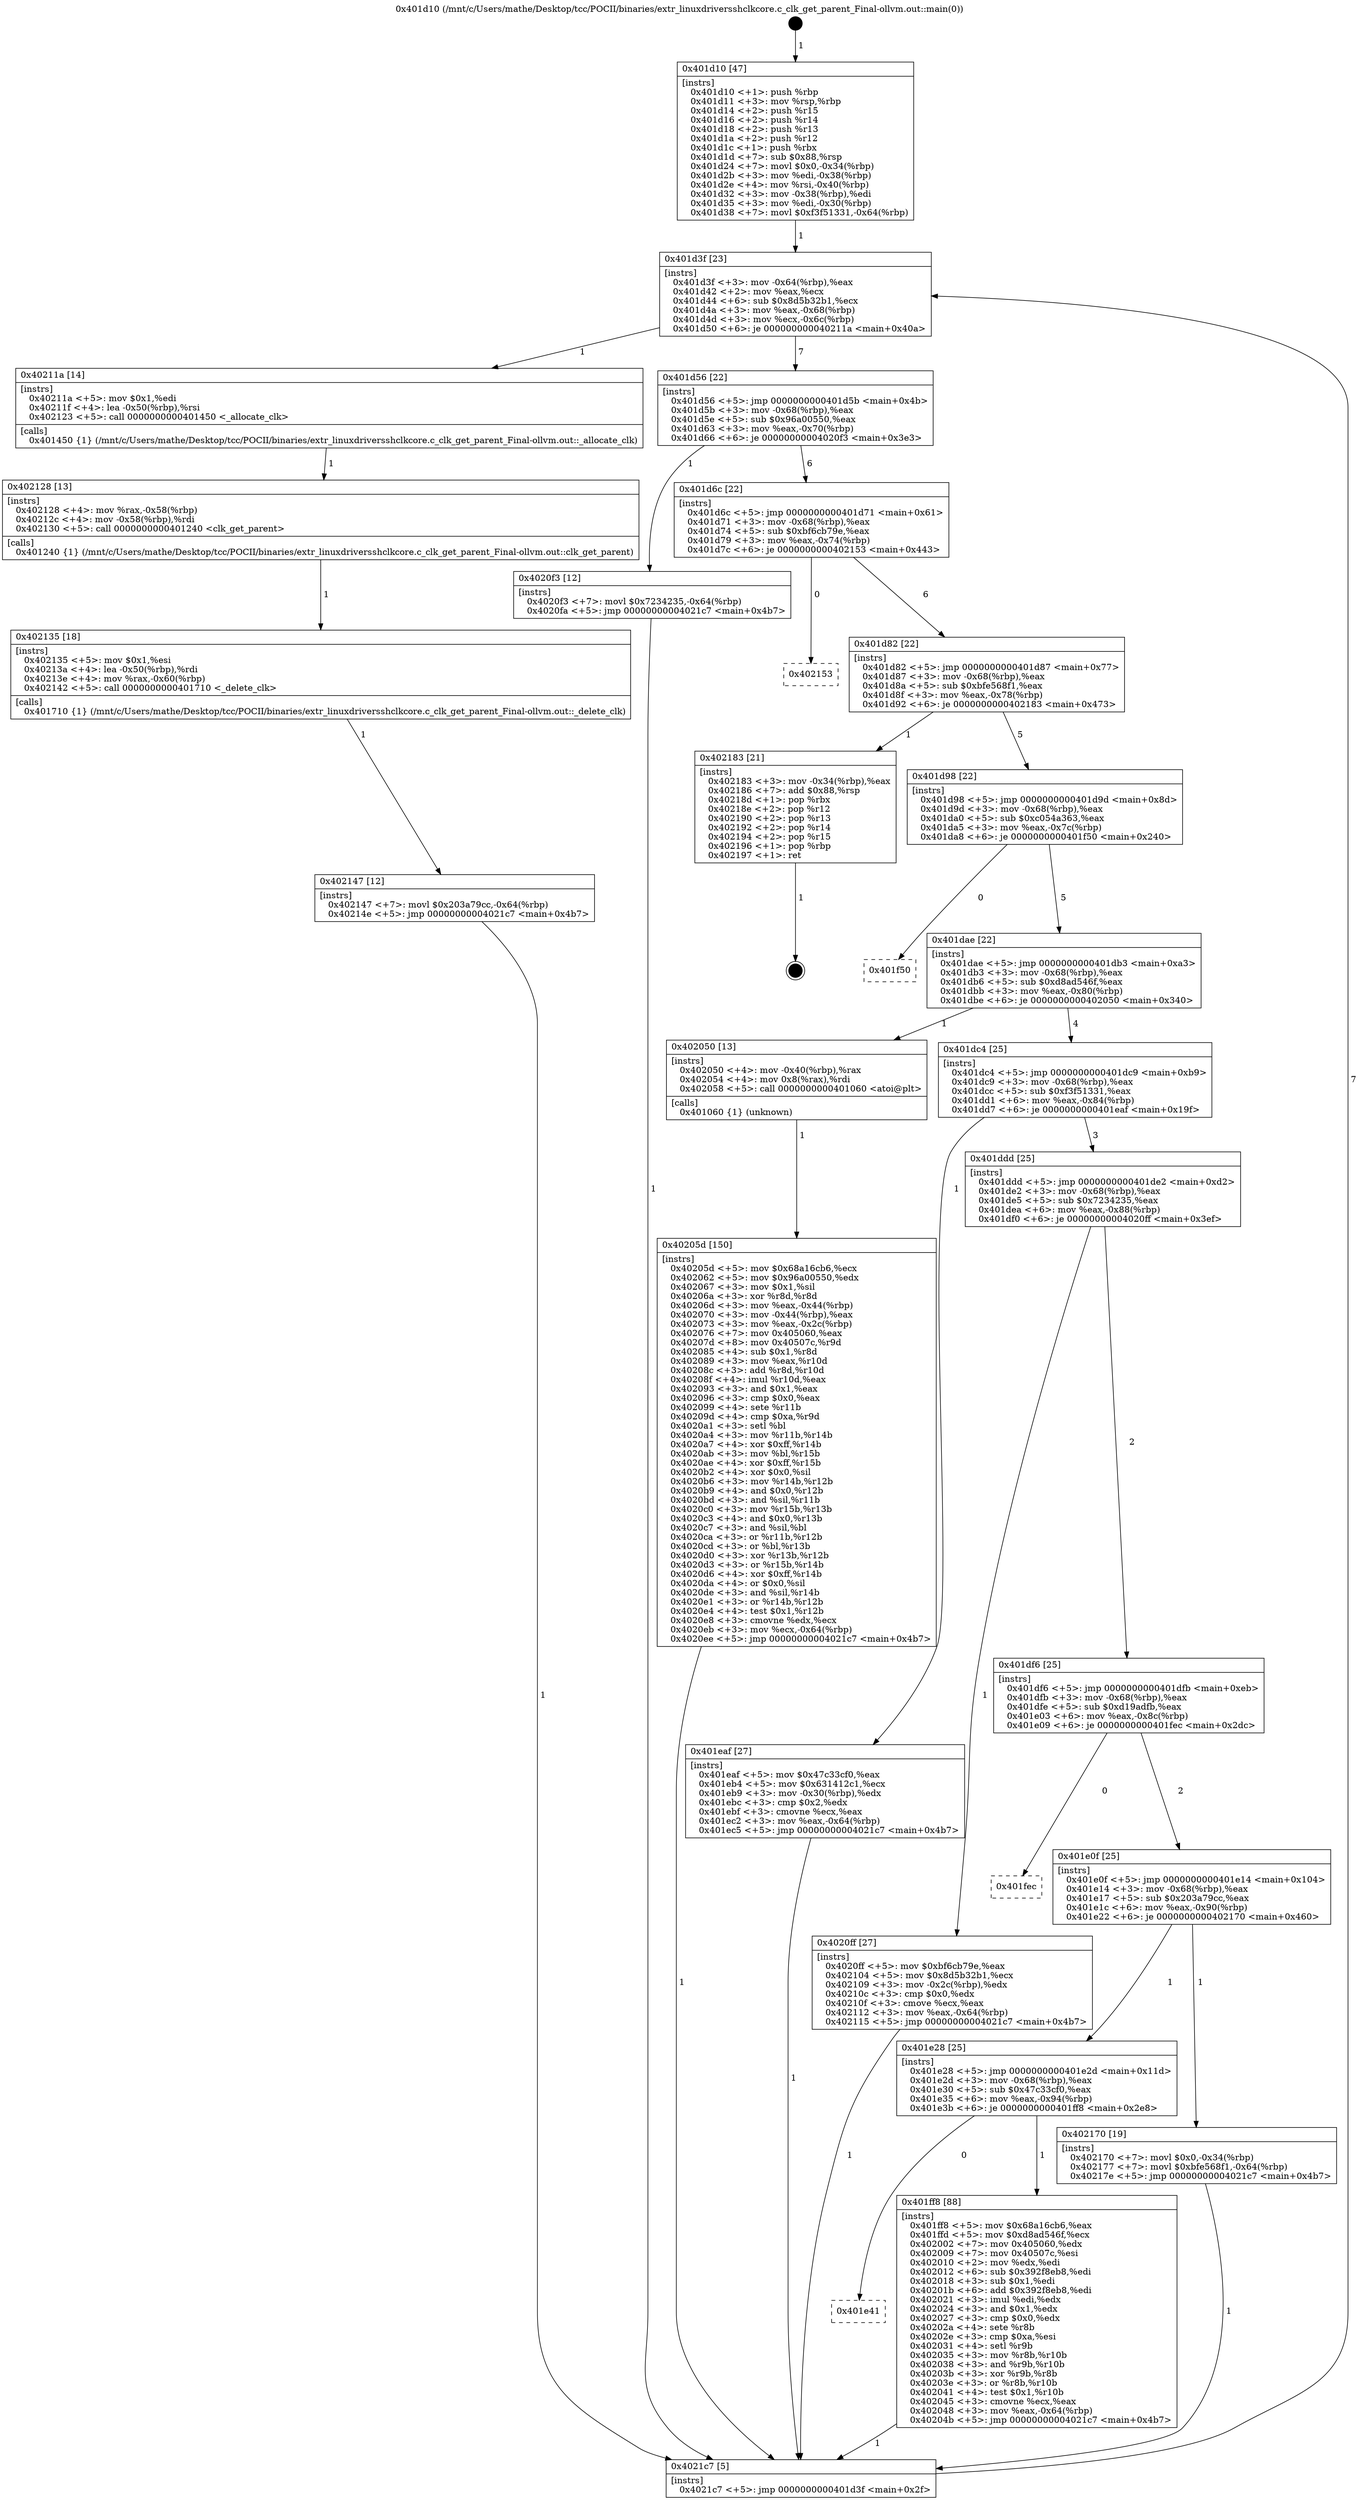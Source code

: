 digraph "0x401d10" {
  label = "0x401d10 (/mnt/c/Users/mathe/Desktop/tcc/POCII/binaries/extr_linuxdriversshclkcore.c_clk_get_parent_Final-ollvm.out::main(0))"
  labelloc = "t"
  node[shape=record]

  Entry [label="",width=0.3,height=0.3,shape=circle,fillcolor=black,style=filled]
  "0x401d3f" [label="{
     0x401d3f [23]\l
     | [instrs]\l
     &nbsp;&nbsp;0x401d3f \<+3\>: mov -0x64(%rbp),%eax\l
     &nbsp;&nbsp;0x401d42 \<+2\>: mov %eax,%ecx\l
     &nbsp;&nbsp;0x401d44 \<+6\>: sub $0x8d5b32b1,%ecx\l
     &nbsp;&nbsp;0x401d4a \<+3\>: mov %eax,-0x68(%rbp)\l
     &nbsp;&nbsp;0x401d4d \<+3\>: mov %ecx,-0x6c(%rbp)\l
     &nbsp;&nbsp;0x401d50 \<+6\>: je 000000000040211a \<main+0x40a\>\l
  }"]
  "0x40211a" [label="{
     0x40211a [14]\l
     | [instrs]\l
     &nbsp;&nbsp;0x40211a \<+5\>: mov $0x1,%edi\l
     &nbsp;&nbsp;0x40211f \<+4\>: lea -0x50(%rbp),%rsi\l
     &nbsp;&nbsp;0x402123 \<+5\>: call 0000000000401450 \<_allocate_clk\>\l
     | [calls]\l
     &nbsp;&nbsp;0x401450 \{1\} (/mnt/c/Users/mathe/Desktop/tcc/POCII/binaries/extr_linuxdriversshclkcore.c_clk_get_parent_Final-ollvm.out::_allocate_clk)\l
  }"]
  "0x401d56" [label="{
     0x401d56 [22]\l
     | [instrs]\l
     &nbsp;&nbsp;0x401d56 \<+5\>: jmp 0000000000401d5b \<main+0x4b\>\l
     &nbsp;&nbsp;0x401d5b \<+3\>: mov -0x68(%rbp),%eax\l
     &nbsp;&nbsp;0x401d5e \<+5\>: sub $0x96a00550,%eax\l
     &nbsp;&nbsp;0x401d63 \<+3\>: mov %eax,-0x70(%rbp)\l
     &nbsp;&nbsp;0x401d66 \<+6\>: je 00000000004020f3 \<main+0x3e3\>\l
  }"]
  Exit [label="",width=0.3,height=0.3,shape=circle,fillcolor=black,style=filled,peripheries=2]
  "0x4020f3" [label="{
     0x4020f3 [12]\l
     | [instrs]\l
     &nbsp;&nbsp;0x4020f3 \<+7\>: movl $0x7234235,-0x64(%rbp)\l
     &nbsp;&nbsp;0x4020fa \<+5\>: jmp 00000000004021c7 \<main+0x4b7\>\l
  }"]
  "0x401d6c" [label="{
     0x401d6c [22]\l
     | [instrs]\l
     &nbsp;&nbsp;0x401d6c \<+5\>: jmp 0000000000401d71 \<main+0x61\>\l
     &nbsp;&nbsp;0x401d71 \<+3\>: mov -0x68(%rbp),%eax\l
     &nbsp;&nbsp;0x401d74 \<+5\>: sub $0xbf6cb79e,%eax\l
     &nbsp;&nbsp;0x401d79 \<+3\>: mov %eax,-0x74(%rbp)\l
     &nbsp;&nbsp;0x401d7c \<+6\>: je 0000000000402153 \<main+0x443\>\l
  }"]
  "0x402147" [label="{
     0x402147 [12]\l
     | [instrs]\l
     &nbsp;&nbsp;0x402147 \<+7\>: movl $0x203a79cc,-0x64(%rbp)\l
     &nbsp;&nbsp;0x40214e \<+5\>: jmp 00000000004021c7 \<main+0x4b7\>\l
  }"]
  "0x402153" [label="{
     0x402153\l
  }", style=dashed]
  "0x401d82" [label="{
     0x401d82 [22]\l
     | [instrs]\l
     &nbsp;&nbsp;0x401d82 \<+5\>: jmp 0000000000401d87 \<main+0x77\>\l
     &nbsp;&nbsp;0x401d87 \<+3\>: mov -0x68(%rbp),%eax\l
     &nbsp;&nbsp;0x401d8a \<+5\>: sub $0xbfe568f1,%eax\l
     &nbsp;&nbsp;0x401d8f \<+3\>: mov %eax,-0x78(%rbp)\l
     &nbsp;&nbsp;0x401d92 \<+6\>: je 0000000000402183 \<main+0x473\>\l
  }"]
  "0x402135" [label="{
     0x402135 [18]\l
     | [instrs]\l
     &nbsp;&nbsp;0x402135 \<+5\>: mov $0x1,%esi\l
     &nbsp;&nbsp;0x40213a \<+4\>: lea -0x50(%rbp),%rdi\l
     &nbsp;&nbsp;0x40213e \<+4\>: mov %rax,-0x60(%rbp)\l
     &nbsp;&nbsp;0x402142 \<+5\>: call 0000000000401710 \<_delete_clk\>\l
     | [calls]\l
     &nbsp;&nbsp;0x401710 \{1\} (/mnt/c/Users/mathe/Desktop/tcc/POCII/binaries/extr_linuxdriversshclkcore.c_clk_get_parent_Final-ollvm.out::_delete_clk)\l
  }"]
  "0x402183" [label="{
     0x402183 [21]\l
     | [instrs]\l
     &nbsp;&nbsp;0x402183 \<+3\>: mov -0x34(%rbp),%eax\l
     &nbsp;&nbsp;0x402186 \<+7\>: add $0x88,%rsp\l
     &nbsp;&nbsp;0x40218d \<+1\>: pop %rbx\l
     &nbsp;&nbsp;0x40218e \<+2\>: pop %r12\l
     &nbsp;&nbsp;0x402190 \<+2\>: pop %r13\l
     &nbsp;&nbsp;0x402192 \<+2\>: pop %r14\l
     &nbsp;&nbsp;0x402194 \<+2\>: pop %r15\l
     &nbsp;&nbsp;0x402196 \<+1\>: pop %rbp\l
     &nbsp;&nbsp;0x402197 \<+1\>: ret\l
  }"]
  "0x401d98" [label="{
     0x401d98 [22]\l
     | [instrs]\l
     &nbsp;&nbsp;0x401d98 \<+5\>: jmp 0000000000401d9d \<main+0x8d\>\l
     &nbsp;&nbsp;0x401d9d \<+3\>: mov -0x68(%rbp),%eax\l
     &nbsp;&nbsp;0x401da0 \<+5\>: sub $0xc054a363,%eax\l
     &nbsp;&nbsp;0x401da5 \<+3\>: mov %eax,-0x7c(%rbp)\l
     &nbsp;&nbsp;0x401da8 \<+6\>: je 0000000000401f50 \<main+0x240\>\l
  }"]
  "0x402128" [label="{
     0x402128 [13]\l
     | [instrs]\l
     &nbsp;&nbsp;0x402128 \<+4\>: mov %rax,-0x58(%rbp)\l
     &nbsp;&nbsp;0x40212c \<+4\>: mov -0x58(%rbp),%rdi\l
     &nbsp;&nbsp;0x402130 \<+5\>: call 0000000000401240 \<clk_get_parent\>\l
     | [calls]\l
     &nbsp;&nbsp;0x401240 \{1\} (/mnt/c/Users/mathe/Desktop/tcc/POCII/binaries/extr_linuxdriversshclkcore.c_clk_get_parent_Final-ollvm.out::clk_get_parent)\l
  }"]
  "0x401f50" [label="{
     0x401f50\l
  }", style=dashed]
  "0x401dae" [label="{
     0x401dae [22]\l
     | [instrs]\l
     &nbsp;&nbsp;0x401dae \<+5\>: jmp 0000000000401db3 \<main+0xa3\>\l
     &nbsp;&nbsp;0x401db3 \<+3\>: mov -0x68(%rbp),%eax\l
     &nbsp;&nbsp;0x401db6 \<+5\>: sub $0xd8ad546f,%eax\l
     &nbsp;&nbsp;0x401dbb \<+3\>: mov %eax,-0x80(%rbp)\l
     &nbsp;&nbsp;0x401dbe \<+6\>: je 0000000000402050 \<main+0x340\>\l
  }"]
  "0x40205d" [label="{
     0x40205d [150]\l
     | [instrs]\l
     &nbsp;&nbsp;0x40205d \<+5\>: mov $0x68a16cb6,%ecx\l
     &nbsp;&nbsp;0x402062 \<+5\>: mov $0x96a00550,%edx\l
     &nbsp;&nbsp;0x402067 \<+3\>: mov $0x1,%sil\l
     &nbsp;&nbsp;0x40206a \<+3\>: xor %r8d,%r8d\l
     &nbsp;&nbsp;0x40206d \<+3\>: mov %eax,-0x44(%rbp)\l
     &nbsp;&nbsp;0x402070 \<+3\>: mov -0x44(%rbp),%eax\l
     &nbsp;&nbsp;0x402073 \<+3\>: mov %eax,-0x2c(%rbp)\l
     &nbsp;&nbsp;0x402076 \<+7\>: mov 0x405060,%eax\l
     &nbsp;&nbsp;0x40207d \<+8\>: mov 0x40507c,%r9d\l
     &nbsp;&nbsp;0x402085 \<+4\>: sub $0x1,%r8d\l
     &nbsp;&nbsp;0x402089 \<+3\>: mov %eax,%r10d\l
     &nbsp;&nbsp;0x40208c \<+3\>: add %r8d,%r10d\l
     &nbsp;&nbsp;0x40208f \<+4\>: imul %r10d,%eax\l
     &nbsp;&nbsp;0x402093 \<+3\>: and $0x1,%eax\l
     &nbsp;&nbsp;0x402096 \<+3\>: cmp $0x0,%eax\l
     &nbsp;&nbsp;0x402099 \<+4\>: sete %r11b\l
     &nbsp;&nbsp;0x40209d \<+4\>: cmp $0xa,%r9d\l
     &nbsp;&nbsp;0x4020a1 \<+3\>: setl %bl\l
     &nbsp;&nbsp;0x4020a4 \<+3\>: mov %r11b,%r14b\l
     &nbsp;&nbsp;0x4020a7 \<+4\>: xor $0xff,%r14b\l
     &nbsp;&nbsp;0x4020ab \<+3\>: mov %bl,%r15b\l
     &nbsp;&nbsp;0x4020ae \<+4\>: xor $0xff,%r15b\l
     &nbsp;&nbsp;0x4020b2 \<+4\>: xor $0x0,%sil\l
     &nbsp;&nbsp;0x4020b6 \<+3\>: mov %r14b,%r12b\l
     &nbsp;&nbsp;0x4020b9 \<+4\>: and $0x0,%r12b\l
     &nbsp;&nbsp;0x4020bd \<+3\>: and %sil,%r11b\l
     &nbsp;&nbsp;0x4020c0 \<+3\>: mov %r15b,%r13b\l
     &nbsp;&nbsp;0x4020c3 \<+4\>: and $0x0,%r13b\l
     &nbsp;&nbsp;0x4020c7 \<+3\>: and %sil,%bl\l
     &nbsp;&nbsp;0x4020ca \<+3\>: or %r11b,%r12b\l
     &nbsp;&nbsp;0x4020cd \<+3\>: or %bl,%r13b\l
     &nbsp;&nbsp;0x4020d0 \<+3\>: xor %r13b,%r12b\l
     &nbsp;&nbsp;0x4020d3 \<+3\>: or %r15b,%r14b\l
     &nbsp;&nbsp;0x4020d6 \<+4\>: xor $0xff,%r14b\l
     &nbsp;&nbsp;0x4020da \<+4\>: or $0x0,%sil\l
     &nbsp;&nbsp;0x4020de \<+3\>: and %sil,%r14b\l
     &nbsp;&nbsp;0x4020e1 \<+3\>: or %r14b,%r12b\l
     &nbsp;&nbsp;0x4020e4 \<+4\>: test $0x1,%r12b\l
     &nbsp;&nbsp;0x4020e8 \<+3\>: cmovne %edx,%ecx\l
     &nbsp;&nbsp;0x4020eb \<+3\>: mov %ecx,-0x64(%rbp)\l
     &nbsp;&nbsp;0x4020ee \<+5\>: jmp 00000000004021c7 \<main+0x4b7\>\l
  }"]
  "0x402050" [label="{
     0x402050 [13]\l
     | [instrs]\l
     &nbsp;&nbsp;0x402050 \<+4\>: mov -0x40(%rbp),%rax\l
     &nbsp;&nbsp;0x402054 \<+4\>: mov 0x8(%rax),%rdi\l
     &nbsp;&nbsp;0x402058 \<+5\>: call 0000000000401060 \<atoi@plt\>\l
     | [calls]\l
     &nbsp;&nbsp;0x401060 \{1\} (unknown)\l
  }"]
  "0x401dc4" [label="{
     0x401dc4 [25]\l
     | [instrs]\l
     &nbsp;&nbsp;0x401dc4 \<+5\>: jmp 0000000000401dc9 \<main+0xb9\>\l
     &nbsp;&nbsp;0x401dc9 \<+3\>: mov -0x68(%rbp),%eax\l
     &nbsp;&nbsp;0x401dcc \<+5\>: sub $0xf3f51331,%eax\l
     &nbsp;&nbsp;0x401dd1 \<+6\>: mov %eax,-0x84(%rbp)\l
     &nbsp;&nbsp;0x401dd7 \<+6\>: je 0000000000401eaf \<main+0x19f\>\l
  }"]
  "0x401e41" [label="{
     0x401e41\l
  }", style=dashed]
  "0x401eaf" [label="{
     0x401eaf [27]\l
     | [instrs]\l
     &nbsp;&nbsp;0x401eaf \<+5\>: mov $0x47c33cf0,%eax\l
     &nbsp;&nbsp;0x401eb4 \<+5\>: mov $0x631412c1,%ecx\l
     &nbsp;&nbsp;0x401eb9 \<+3\>: mov -0x30(%rbp),%edx\l
     &nbsp;&nbsp;0x401ebc \<+3\>: cmp $0x2,%edx\l
     &nbsp;&nbsp;0x401ebf \<+3\>: cmovne %ecx,%eax\l
     &nbsp;&nbsp;0x401ec2 \<+3\>: mov %eax,-0x64(%rbp)\l
     &nbsp;&nbsp;0x401ec5 \<+5\>: jmp 00000000004021c7 \<main+0x4b7\>\l
  }"]
  "0x401ddd" [label="{
     0x401ddd [25]\l
     | [instrs]\l
     &nbsp;&nbsp;0x401ddd \<+5\>: jmp 0000000000401de2 \<main+0xd2\>\l
     &nbsp;&nbsp;0x401de2 \<+3\>: mov -0x68(%rbp),%eax\l
     &nbsp;&nbsp;0x401de5 \<+5\>: sub $0x7234235,%eax\l
     &nbsp;&nbsp;0x401dea \<+6\>: mov %eax,-0x88(%rbp)\l
     &nbsp;&nbsp;0x401df0 \<+6\>: je 00000000004020ff \<main+0x3ef\>\l
  }"]
  "0x4021c7" [label="{
     0x4021c7 [5]\l
     | [instrs]\l
     &nbsp;&nbsp;0x4021c7 \<+5\>: jmp 0000000000401d3f \<main+0x2f\>\l
  }"]
  "0x401d10" [label="{
     0x401d10 [47]\l
     | [instrs]\l
     &nbsp;&nbsp;0x401d10 \<+1\>: push %rbp\l
     &nbsp;&nbsp;0x401d11 \<+3\>: mov %rsp,%rbp\l
     &nbsp;&nbsp;0x401d14 \<+2\>: push %r15\l
     &nbsp;&nbsp;0x401d16 \<+2\>: push %r14\l
     &nbsp;&nbsp;0x401d18 \<+2\>: push %r13\l
     &nbsp;&nbsp;0x401d1a \<+2\>: push %r12\l
     &nbsp;&nbsp;0x401d1c \<+1\>: push %rbx\l
     &nbsp;&nbsp;0x401d1d \<+7\>: sub $0x88,%rsp\l
     &nbsp;&nbsp;0x401d24 \<+7\>: movl $0x0,-0x34(%rbp)\l
     &nbsp;&nbsp;0x401d2b \<+3\>: mov %edi,-0x38(%rbp)\l
     &nbsp;&nbsp;0x401d2e \<+4\>: mov %rsi,-0x40(%rbp)\l
     &nbsp;&nbsp;0x401d32 \<+3\>: mov -0x38(%rbp),%edi\l
     &nbsp;&nbsp;0x401d35 \<+3\>: mov %edi,-0x30(%rbp)\l
     &nbsp;&nbsp;0x401d38 \<+7\>: movl $0xf3f51331,-0x64(%rbp)\l
  }"]
  "0x401ff8" [label="{
     0x401ff8 [88]\l
     | [instrs]\l
     &nbsp;&nbsp;0x401ff8 \<+5\>: mov $0x68a16cb6,%eax\l
     &nbsp;&nbsp;0x401ffd \<+5\>: mov $0xd8ad546f,%ecx\l
     &nbsp;&nbsp;0x402002 \<+7\>: mov 0x405060,%edx\l
     &nbsp;&nbsp;0x402009 \<+7\>: mov 0x40507c,%esi\l
     &nbsp;&nbsp;0x402010 \<+2\>: mov %edx,%edi\l
     &nbsp;&nbsp;0x402012 \<+6\>: sub $0x392f8eb8,%edi\l
     &nbsp;&nbsp;0x402018 \<+3\>: sub $0x1,%edi\l
     &nbsp;&nbsp;0x40201b \<+6\>: add $0x392f8eb8,%edi\l
     &nbsp;&nbsp;0x402021 \<+3\>: imul %edi,%edx\l
     &nbsp;&nbsp;0x402024 \<+3\>: and $0x1,%edx\l
     &nbsp;&nbsp;0x402027 \<+3\>: cmp $0x0,%edx\l
     &nbsp;&nbsp;0x40202a \<+4\>: sete %r8b\l
     &nbsp;&nbsp;0x40202e \<+3\>: cmp $0xa,%esi\l
     &nbsp;&nbsp;0x402031 \<+4\>: setl %r9b\l
     &nbsp;&nbsp;0x402035 \<+3\>: mov %r8b,%r10b\l
     &nbsp;&nbsp;0x402038 \<+3\>: and %r9b,%r10b\l
     &nbsp;&nbsp;0x40203b \<+3\>: xor %r9b,%r8b\l
     &nbsp;&nbsp;0x40203e \<+3\>: or %r8b,%r10b\l
     &nbsp;&nbsp;0x402041 \<+4\>: test $0x1,%r10b\l
     &nbsp;&nbsp;0x402045 \<+3\>: cmovne %ecx,%eax\l
     &nbsp;&nbsp;0x402048 \<+3\>: mov %eax,-0x64(%rbp)\l
     &nbsp;&nbsp;0x40204b \<+5\>: jmp 00000000004021c7 \<main+0x4b7\>\l
  }"]
  "0x4020ff" [label="{
     0x4020ff [27]\l
     | [instrs]\l
     &nbsp;&nbsp;0x4020ff \<+5\>: mov $0xbf6cb79e,%eax\l
     &nbsp;&nbsp;0x402104 \<+5\>: mov $0x8d5b32b1,%ecx\l
     &nbsp;&nbsp;0x402109 \<+3\>: mov -0x2c(%rbp),%edx\l
     &nbsp;&nbsp;0x40210c \<+3\>: cmp $0x0,%edx\l
     &nbsp;&nbsp;0x40210f \<+3\>: cmove %ecx,%eax\l
     &nbsp;&nbsp;0x402112 \<+3\>: mov %eax,-0x64(%rbp)\l
     &nbsp;&nbsp;0x402115 \<+5\>: jmp 00000000004021c7 \<main+0x4b7\>\l
  }"]
  "0x401df6" [label="{
     0x401df6 [25]\l
     | [instrs]\l
     &nbsp;&nbsp;0x401df6 \<+5\>: jmp 0000000000401dfb \<main+0xeb\>\l
     &nbsp;&nbsp;0x401dfb \<+3\>: mov -0x68(%rbp),%eax\l
     &nbsp;&nbsp;0x401dfe \<+5\>: sub $0xd19adfb,%eax\l
     &nbsp;&nbsp;0x401e03 \<+6\>: mov %eax,-0x8c(%rbp)\l
     &nbsp;&nbsp;0x401e09 \<+6\>: je 0000000000401fec \<main+0x2dc\>\l
  }"]
  "0x401e28" [label="{
     0x401e28 [25]\l
     | [instrs]\l
     &nbsp;&nbsp;0x401e28 \<+5\>: jmp 0000000000401e2d \<main+0x11d\>\l
     &nbsp;&nbsp;0x401e2d \<+3\>: mov -0x68(%rbp),%eax\l
     &nbsp;&nbsp;0x401e30 \<+5\>: sub $0x47c33cf0,%eax\l
     &nbsp;&nbsp;0x401e35 \<+6\>: mov %eax,-0x94(%rbp)\l
     &nbsp;&nbsp;0x401e3b \<+6\>: je 0000000000401ff8 \<main+0x2e8\>\l
  }"]
  "0x401fec" [label="{
     0x401fec\l
  }", style=dashed]
  "0x401e0f" [label="{
     0x401e0f [25]\l
     | [instrs]\l
     &nbsp;&nbsp;0x401e0f \<+5\>: jmp 0000000000401e14 \<main+0x104\>\l
     &nbsp;&nbsp;0x401e14 \<+3\>: mov -0x68(%rbp),%eax\l
     &nbsp;&nbsp;0x401e17 \<+5\>: sub $0x203a79cc,%eax\l
     &nbsp;&nbsp;0x401e1c \<+6\>: mov %eax,-0x90(%rbp)\l
     &nbsp;&nbsp;0x401e22 \<+6\>: je 0000000000402170 \<main+0x460\>\l
  }"]
  "0x402170" [label="{
     0x402170 [19]\l
     | [instrs]\l
     &nbsp;&nbsp;0x402170 \<+7\>: movl $0x0,-0x34(%rbp)\l
     &nbsp;&nbsp;0x402177 \<+7\>: movl $0xbfe568f1,-0x64(%rbp)\l
     &nbsp;&nbsp;0x40217e \<+5\>: jmp 00000000004021c7 \<main+0x4b7\>\l
  }"]
  Entry -> "0x401d10" [label=" 1"]
  "0x401d3f" -> "0x40211a" [label=" 1"]
  "0x401d3f" -> "0x401d56" [label=" 7"]
  "0x402183" -> Exit [label=" 1"]
  "0x401d56" -> "0x4020f3" [label=" 1"]
  "0x401d56" -> "0x401d6c" [label=" 6"]
  "0x402170" -> "0x4021c7" [label=" 1"]
  "0x401d6c" -> "0x402153" [label=" 0"]
  "0x401d6c" -> "0x401d82" [label=" 6"]
  "0x402147" -> "0x4021c7" [label=" 1"]
  "0x401d82" -> "0x402183" [label=" 1"]
  "0x401d82" -> "0x401d98" [label=" 5"]
  "0x402135" -> "0x402147" [label=" 1"]
  "0x401d98" -> "0x401f50" [label=" 0"]
  "0x401d98" -> "0x401dae" [label=" 5"]
  "0x402128" -> "0x402135" [label=" 1"]
  "0x401dae" -> "0x402050" [label=" 1"]
  "0x401dae" -> "0x401dc4" [label=" 4"]
  "0x40211a" -> "0x402128" [label=" 1"]
  "0x401dc4" -> "0x401eaf" [label=" 1"]
  "0x401dc4" -> "0x401ddd" [label=" 3"]
  "0x401eaf" -> "0x4021c7" [label=" 1"]
  "0x401d10" -> "0x401d3f" [label=" 1"]
  "0x4021c7" -> "0x401d3f" [label=" 7"]
  "0x4020ff" -> "0x4021c7" [label=" 1"]
  "0x401ddd" -> "0x4020ff" [label=" 1"]
  "0x401ddd" -> "0x401df6" [label=" 2"]
  "0x4020f3" -> "0x4021c7" [label=" 1"]
  "0x401df6" -> "0x401fec" [label=" 0"]
  "0x401df6" -> "0x401e0f" [label=" 2"]
  "0x402050" -> "0x40205d" [label=" 1"]
  "0x401e0f" -> "0x402170" [label=" 1"]
  "0x401e0f" -> "0x401e28" [label=" 1"]
  "0x40205d" -> "0x4021c7" [label=" 1"]
  "0x401e28" -> "0x401ff8" [label=" 1"]
  "0x401e28" -> "0x401e41" [label=" 0"]
  "0x401ff8" -> "0x4021c7" [label=" 1"]
}
